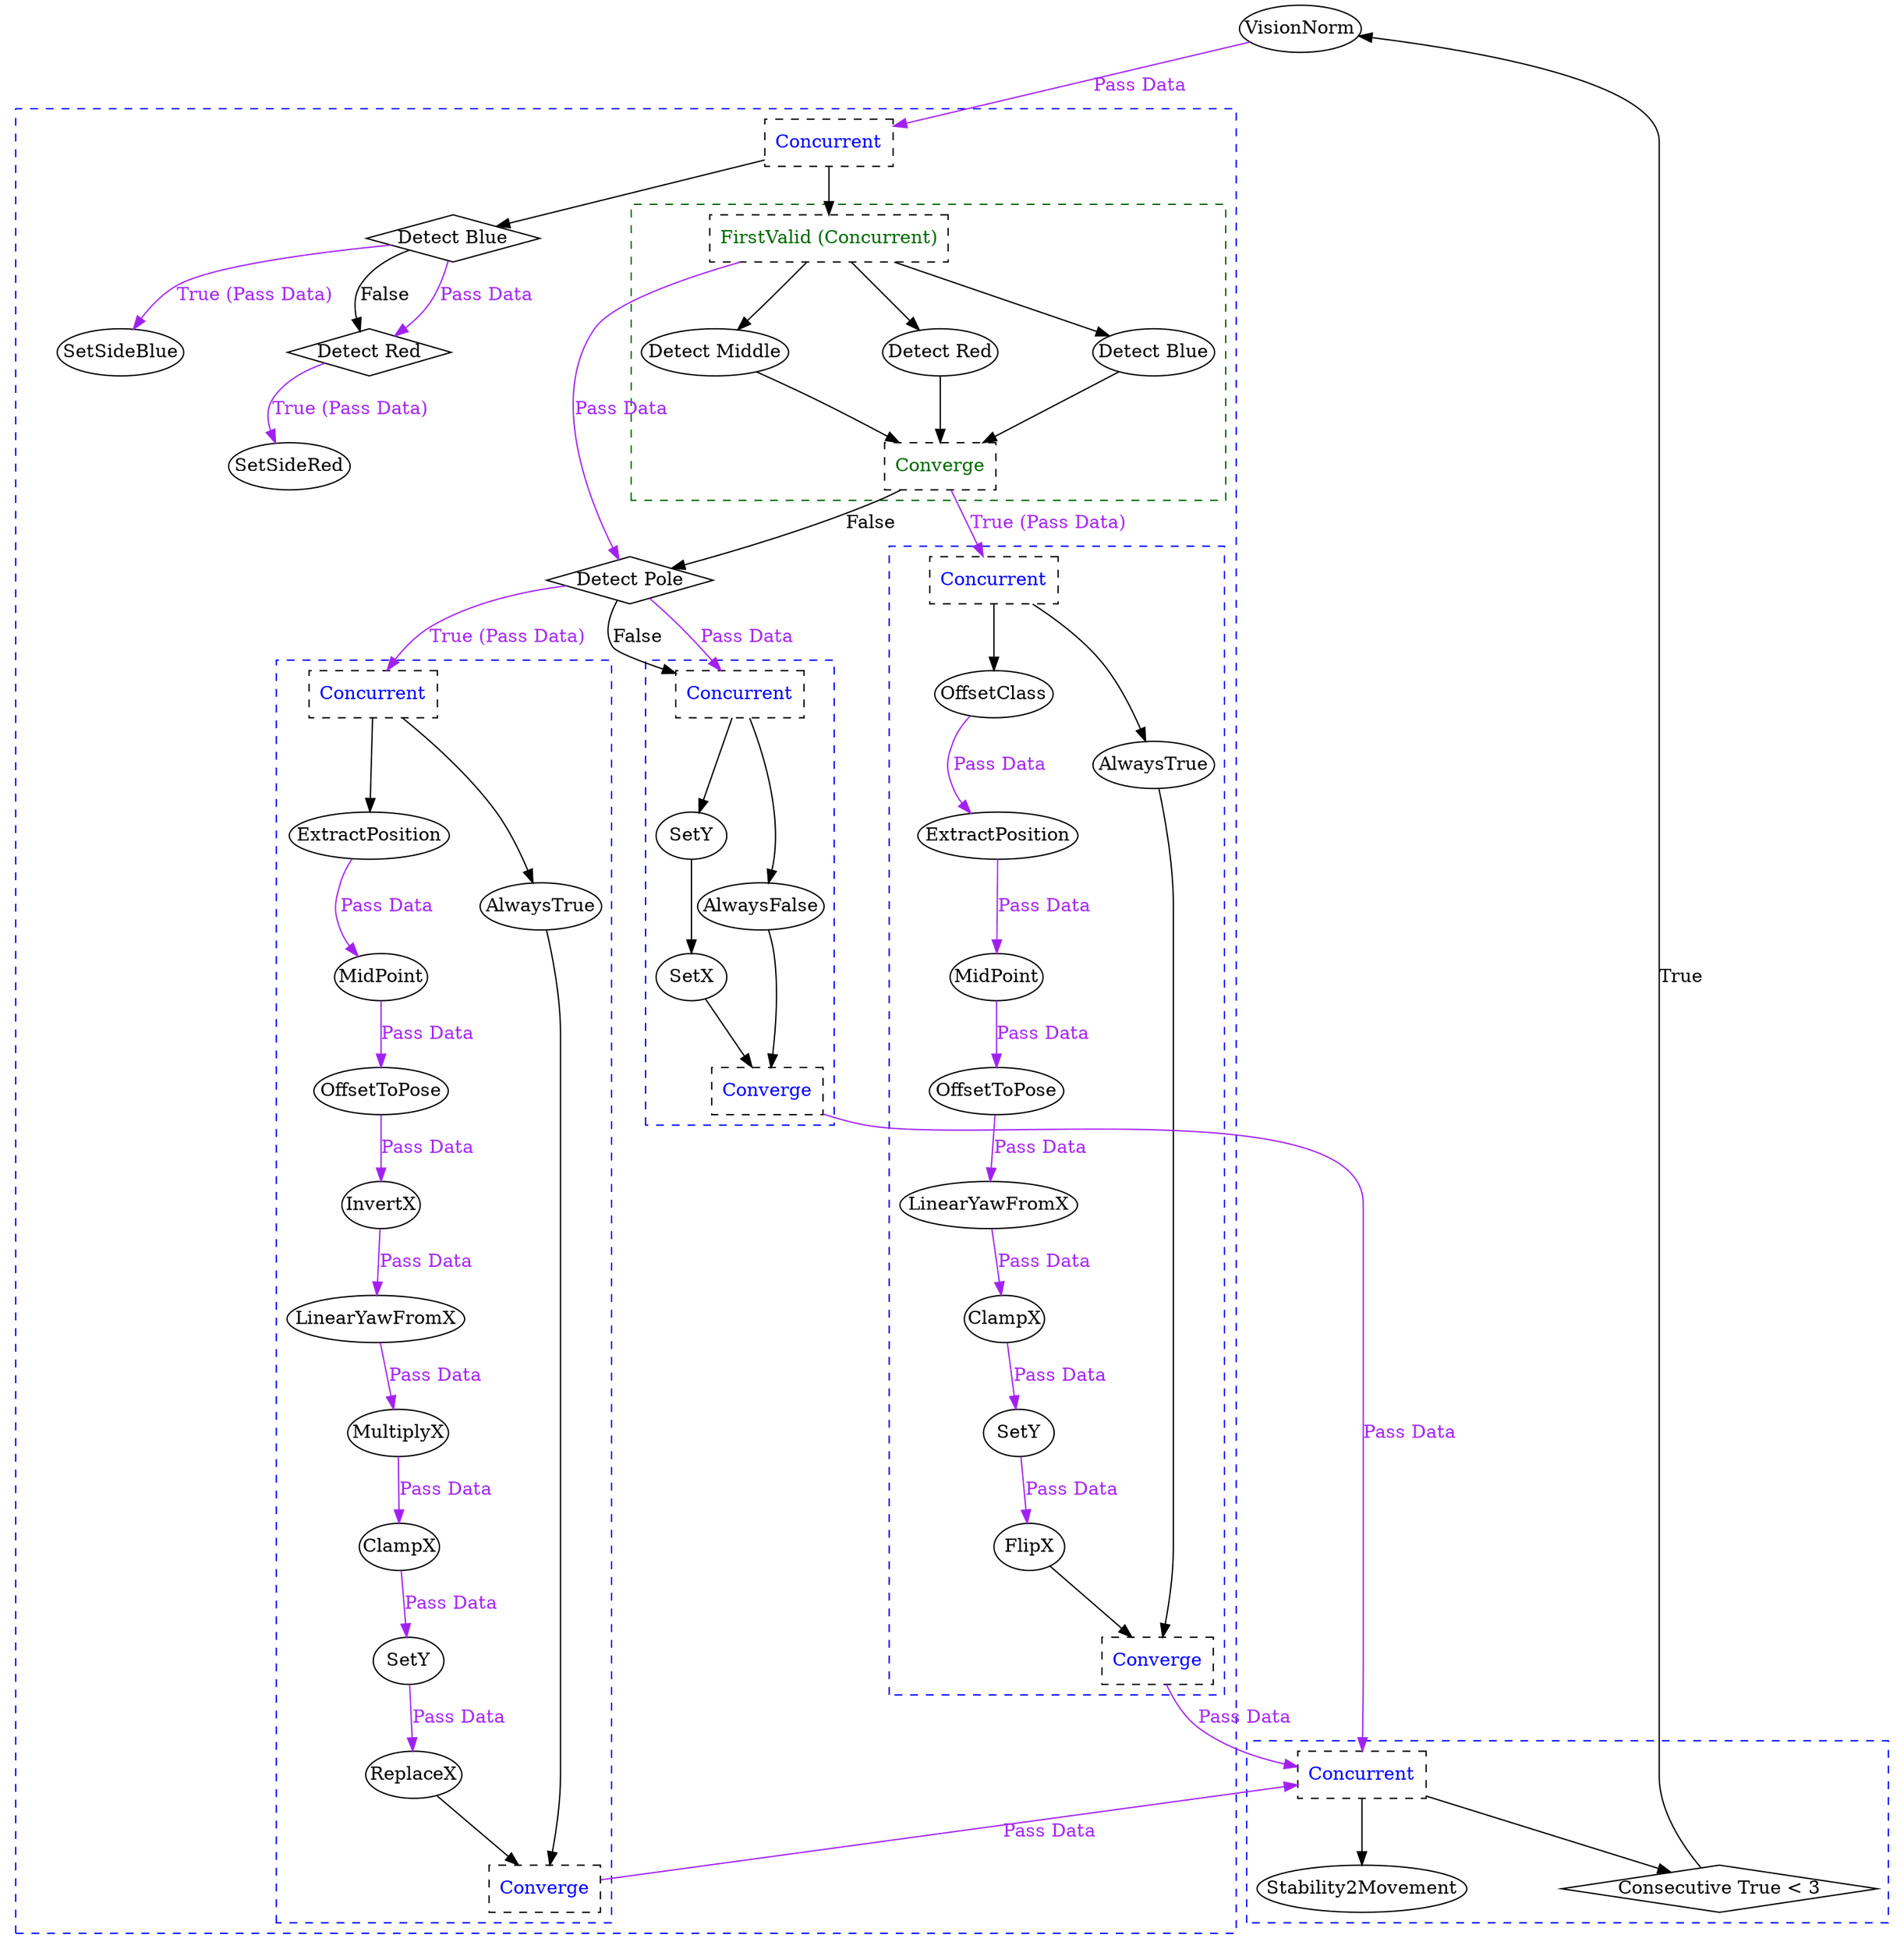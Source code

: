 digraph G {
	splines = true;
	nodesep = 1.0;
	bgcolor = "none"
	"0a2347ab-cd19-4975-b22e-df7bc1c40da9" [shape = diamond];
	subgraph "cluster_4207f94c-472d-42f4-a5f2-fa571595ef7b" {
		style = dashed;
		color = blue;
		"8474eb90-44c8-4305-97a5-d94c7c94c441" [shape = diamond];
		"9ec2ea11-a908-46fb-baf4-a3f2f68ef05a" [shape = diamond];
		"91321596-80cf-404a-b26a-e8f4e77fb9a1" [shape = diamond];
		"9e47bbd0-8e90-4ea4-89d0-bdbfe25f2348" [shape = diamond];
		subgraph "cluster_f58d701c-4e63-4486-b2aa-959d71616f0f" {
			style = dashed;
			color = blue;
			"67784691-d2f6-4693-a489-47080a2ee547" -> "2bea2afe-cca9-4a10-9967-ddfc97abe6f9" [color = purple, fontcolor = purple, label = "Pass Data"];
			"822d1df1-c306-46bb-a91a-3d7faca520ff" -> "67784691-d2f6-4693-a489-47080a2ee547" [color = purple, fontcolor = purple, label = "Pass Data"];
			"003bea0a-8d62-440e-9338-f7f4ba5f8e1b" -> "822d1df1-c306-46bb-a91a-3d7faca520ff" [color = purple, fontcolor = purple, label = "Pass Data"];
			"82255b5c-78ee-4796-814b-fa6ea3351ca7" -> "003bea0a-8d62-440e-9338-f7f4ba5f8e1b" [color = purple, fontcolor = purple, label = "Pass Data"];
			"35ff3cf7-27b9-434c-a07c-7a80baf8e2ae" -> "82255b5c-78ee-4796-814b-fa6ea3351ca7" [color = purple, fontcolor = purple, label = "Pass Data"];
			"62dcb630-973b-48de-a12e-362ea9eaf4b4" -> "35ff3cf7-27b9-434c-a07c-7a80baf8e2ae" [color = purple, fontcolor = purple, label = "Pass Data"];
			"248dbce5-ce73-410b-acc9-84c5f4eff09f" -> "62dcb630-973b-48de-a12e-362ea9eaf4b4" [color = purple, fontcolor = purple, label = "Pass Data"];
			"74fe1866-e5ae-45bd-bb15-537521c1cf5a" -> "248dbce5-ce73-410b-acc9-84c5f4eff09f";
			"74fe1866-e5ae-45bd-bb15-537521c1cf5a" -> "9c4a7fd0-12ef-492d-8dc7-d506a3e4c2e7";
			"2bea2afe-cca9-4a10-9967-ddfc97abe6f9" -> "f27a94af-f456-42c5-97f7-f1f4e929b69d";
			"9c4a7fd0-12ef-492d-8dc7-d506a3e4c2e7" -> "f27a94af-f456-42c5-97f7-f1f4e929b69d";
			"74fe1866-e5ae-45bd-bb15-537521c1cf5a" [label = "Concurrent", shape = box, fontcolor = blue, style = dashed];
			"248dbce5-ce73-410b-acc9-84c5f4eff09f" [label = "OffsetClass", margin = 0];
			"62dcb630-973b-48de-a12e-362ea9eaf4b4" [label = "ExtractPosition", margin = 0];
			"35ff3cf7-27b9-434c-a07c-7a80baf8e2ae" [label = "MidPoint", margin = 0];
			"82255b5c-78ee-4796-814b-fa6ea3351ca7" [label = "OffsetToPose", margin = 0];
			"003bea0a-8d62-440e-9338-f7f4ba5f8e1b" [label = "LinearYawFromX", margin = 0];
			"822d1df1-c306-46bb-a91a-3d7faca520ff" [label = "ClampX", margin = 0];
			"67784691-d2f6-4693-a489-47080a2ee547" [label = "SetY", margin = 0];
			"2bea2afe-cca9-4a10-9967-ddfc97abe6f9" [label = "FlipX", margin = 0];
			"9c4a7fd0-12ef-492d-8dc7-d506a3e4c2e7" [label = "AlwaysTrue", margin = 0];
			"f27a94af-f456-42c5-97f7-f1f4e929b69d" [label = "Converge", shape = box, fontcolor = blue, style = dashed];
		}
		
		subgraph "cluster_2242e3f0-612d-4f54-829e-ceebedc48ac3" {
			style = dashed;
			color = blue;
			"3cc4b936-02b3-4b36-9385-685fd9ff3465" -> "63bbfb6a-30ad-4c60-aade-347c8354b7ff" [color = purple, fontcolor = purple, label = "Pass Data"];
			"f436fc38-97ae-48c2-96ee-453c9eebc212" -> "3cc4b936-02b3-4b36-9385-685fd9ff3465" [color = purple, fontcolor = purple, label = "Pass Data"];
			"e25cfb46-9116-436e-a3dd-39e6357b05eb" -> "f436fc38-97ae-48c2-96ee-453c9eebc212" [color = purple, fontcolor = purple, label = "Pass Data"];
			"a657a0de-1f2c-4734-b4da-7ccd4cbd675d" -> "e25cfb46-9116-436e-a3dd-39e6357b05eb" [color = purple, fontcolor = purple, label = "Pass Data"];
			"acc2805e-5e28-4b06-b59e-efb8ced7d59a" -> "a657a0de-1f2c-4734-b4da-7ccd4cbd675d" [color = purple, fontcolor = purple, label = "Pass Data"];
			"e58e02fe-cc92-4eff-8ce8-e14a67345a64" -> "acc2805e-5e28-4b06-b59e-efb8ced7d59a" [color = purple, fontcolor = purple, label = "Pass Data"];
			"7b5b99e9-a213-4cc1-88e6-d425792bdb62" -> "e58e02fe-cc92-4eff-8ce8-e14a67345a64" [color = purple, fontcolor = purple, label = "Pass Data"];
			"33a914ce-790b-4275-b1f7-0e6e6ade787d" -> "7b5b99e9-a213-4cc1-88e6-d425792bdb62" [color = purple, fontcolor = purple, label = "Pass Data"];
			"a74cc137-4aaa-44bd-91b3-1425573a0d73" -> "33a914ce-790b-4275-b1f7-0e6e6ade787d";
			"a74cc137-4aaa-44bd-91b3-1425573a0d73" -> "84204cdf-7adc-4b1d-ac0a-7c7742554004";
			"63bbfb6a-30ad-4c60-aade-347c8354b7ff" -> "2b01b0ab-8316-48f7-809a-d2cc4c6e48e7";
			"84204cdf-7adc-4b1d-ac0a-7c7742554004" -> "2b01b0ab-8316-48f7-809a-d2cc4c6e48e7";
			"a74cc137-4aaa-44bd-91b3-1425573a0d73" [label = "Concurrent", shape = box, fontcolor = blue, style = dashed];
			"33a914ce-790b-4275-b1f7-0e6e6ade787d" [label = "ExtractPosition", margin = 0];
			"7b5b99e9-a213-4cc1-88e6-d425792bdb62" [label = "MidPoint", margin = 0];
			"e58e02fe-cc92-4eff-8ce8-e14a67345a64" [label = "OffsetToPose", margin = 0];
			"acc2805e-5e28-4b06-b59e-efb8ced7d59a" [label = "InvertX", margin = 0];
			"a657a0de-1f2c-4734-b4da-7ccd4cbd675d" [label = "LinearYawFromX", margin = 0];
			"e25cfb46-9116-436e-a3dd-39e6357b05eb" [label = "MultiplyX", margin = 0];
			"f436fc38-97ae-48c2-96ee-453c9eebc212" [label = "ClampX", margin = 0];
			"3cc4b936-02b3-4b36-9385-685fd9ff3465" [label = "SetY", margin = 0];
			"63bbfb6a-30ad-4c60-aade-347c8354b7ff" [label = "ReplaceX", margin = 0];
			"84204cdf-7adc-4b1d-ac0a-7c7742554004" [label = "AlwaysTrue", margin = 0];
			"2b01b0ab-8316-48f7-809a-d2cc4c6e48e7" [label = "Converge", shape = box, fontcolor = blue, style = dashed];
		}
		
		subgraph "cluster_0a9ee921-760c-4123-ac94-1e6b734f9554" {
			style = dashed;
			color = blue;
			"03b44999-0f12-4325-8461-9243a47aa040" -> "3be279b2-bfc5-443c-b73d-13d94960d93f" ;
			"218eaa8f-e5dd-4863-9a9e-401b351c005b" -> "03b44999-0f12-4325-8461-9243a47aa040";
			"218eaa8f-e5dd-4863-9a9e-401b351c005b" -> "010af989-ae04-43d2-9bfb-d12236c925ca";
			"3be279b2-bfc5-443c-b73d-13d94960d93f" -> "37cd4561-219e-4f73-b4d7-45c0edd5b8d5";
			"010af989-ae04-43d2-9bfb-d12236c925ca" -> "37cd4561-219e-4f73-b4d7-45c0edd5b8d5";
			"218eaa8f-e5dd-4863-9a9e-401b351c005b" [label = "Concurrent", shape = box, fontcolor = blue, style = dashed];
			"03b44999-0f12-4325-8461-9243a47aa040" [label = "SetY", margin = 0];
			"3be279b2-bfc5-443c-b73d-13d94960d93f" [label = "SetX", margin = 0];
			"010af989-ae04-43d2-9bfb-d12236c925ca" [label = "AlwaysFalse", margin = 0];
			"37cd4561-219e-4f73-b4d7-45c0edd5b8d5" [label = "Converge", shape = box, fontcolor = blue, style = dashed];
		}
		
		subgraph "cluster_8f4b7e2c-9801-497f-9d58-f8fabf7ffa33" {
			style = dashed;
			color = darkgreen;
			"f88dd376-46f0-44d2-910f-0a5546d8a66e" -> "75c91fd9-b800-4e98-8130-bd3e92a25582";
			"f88dd376-46f0-44d2-910f-0a5546d8a66e" -> "12a97283-db1e-4898-aa44-01fd93d09112";
			"f88dd376-46f0-44d2-910f-0a5546d8a66e" -> "60c6feb9-a33f-47bb-89fc-e7e1848d8a9d";
			"75c91fd9-b800-4e98-8130-bd3e92a25582" -> "9e47bbd0-8e90-4ea4-89d0-bdbfe25f2348";
			"12a97283-db1e-4898-aa44-01fd93d09112" -> "9e47bbd0-8e90-4ea4-89d0-bdbfe25f2348";
			"60c6feb9-a33f-47bb-89fc-e7e1848d8a9d" -> "9e47bbd0-8e90-4ea4-89d0-bdbfe25f2348";
			"f88dd376-46f0-44d2-910f-0a5546d8a66e" [label = "FirstValid (Concurrent)", shape = box, fontcolor = darkgreen, style = dashed];
			"75c91fd9-b800-4e98-8130-bd3e92a25582" [label = "Detect Blue", margin = 0];
			"12a97283-db1e-4898-aa44-01fd93d09112" [label = "Detect Middle", margin = 0];
			"60c6feb9-a33f-47bb-89fc-e7e1848d8a9d" [label = "Detect Red", margin = 0];
			"9e47bbd0-8e90-4ea4-89d0-bdbfe25f2348" [label = "Converge", shape = box, fontcolor = darkgreen, style = dashed];
		}
		
		"8474eb90-44c8-4305-97a5-d94c7c94c441" -> "c6432ac6-8554-4aa9-a894-ed72f85ad245" [color = purple, fontcolor = purple, label = "True (Pass Data)"];
		"9ec2ea11-a908-46fb-baf4-a3f2f68ef05a" -> "1bf28ce2-a5d6-41ba-8c41-0f254ea8da73" [color = purple, fontcolor = purple, label = "True (Pass Data)"];
		"9ec2ea11-a908-46fb-baf4-a3f2f68ef05a" -> "8474eb90-44c8-4305-97a5-d94c7c94c441" [label = "False"];
		"9ec2ea11-a908-46fb-baf4-a3f2f68ef05a" -> "8474eb90-44c8-4305-97a5-d94c7c94c441" [color = purple, fontcolor = purple, label = "Pass Data"];
		"91321596-80cf-404a-b26a-e8f4e77fb9a1" -> "a74cc137-4aaa-44bd-91b3-1425573a0d73" [color = purple, fontcolor = purple, label = "True (Pass Data)"];
		"91321596-80cf-404a-b26a-e8f4e77fb9a1" -> "218eaa8f-e5dd-4863-9a9e-401b351c005b" [label = "False"];
		"91321596-80cf-404a-b26a-e8f4e77fb9a1" -> "218eaa8f-e5dd-4863-9a9e-401b351c005b" [color = purple, fontcolor = purple, label = "Pass Data"];
		"9e47bbd0-8e90-4ea4-89d0-bdbfe25f2348" -> "74fe1866-e5ae-45bd-bb15-537521c1cf5a" [color = purple, fontcolor = purple, label = "True (Pass Data)"];
		"9e47bbd0-8e90-4ea4-89d0-bdbfe25f2348" -> "91321596-80cf-404a-b26a-e8f4e77fb9a1" [label = "False"];
		"f88dd376-46f0-44d2-910f-0a5546d8a66e" -> "91321596-80cf-404a-b26a-e8f4e77fb9a1" [color = purple, fontcolor = purple, label = "Pass Data"];
		"e420206b-6642-48fc-8697-edfa974bff46" -> "9ec2ea11-a908-46fb-baf4-a3f2f68ef05a";
		"e420206b-6642-48fc-8697-edfa974bff46" -> "f88dd376-46f0-44d2-910f-0a5546d8a66e";
		"e420206b-6642-48fc-8697-edfa974bff46" [label = "Concurrent", shape = box, fontcolor = blue, style = dashed];
		"1bf28ce2-a5d6-41ba-8c41-0f254ea8da73" [label = "SetSideBlue", margin = 0];
		"c6432ac6-8554-4aa9-a894-ed72f85ad245" [label = "SetSideRed", margin = 0];
		"8474eb90-44c8-4305-97a5-d94c7c94c441" [label = "Detect Red", margin = 0];
		"9ec2ea11-a908-46fb-baf4-a3f2f68ef05a" [label = "Detect Blue", margin = 0];
		"91321596-80cf-404a-b26a-e8f4e77fb9a1" [label = "Detect Pole", margin = 0];
	}
	
	subgraph "cluster_5f016d1c-1d77-484e-bb0e-5b86753ffdde" {
		style = dashed;
		color = blue;
		"f823d297-58ed-4a45-a1f2-2dcaac3886d5" -> "2a13f1e1-c5a3-48cd-8239-41647583d28b";
		"f823d297-58ed-4a45-a1f2-2dcaac3886d5" -> "0a2347ab-cd19-4975-b22e-df7bc1c40da9";
		"f823d297-58ed-4a45-a1f2-2dcaac3886d5" [label = "Concurrent", shape = box, fontcolor = blue, style = dashed];
		"2a13f1e1-c5a3-48cd-8239-41647583d28b" [label = "Stability2Movement", margin = 0];
		"0a2347ab-cd19-4975-b22e-df7bc1c40da9" [label = "Consecutive True < 3", margin = 0];
	}
	
	"f27a94af-f456-42c5-97f7-f1f4e929b69d" -> "f823d297-58ed-4a45-a1f2-2dcaac3886d5" [color = purple, fontcolor = purple, label = "Pass Data"];
	"2b01b0ab-8316-48f7-809a-d2cc4c6e48e7" -> "f823d297-58ed-4a45-a1f2-2dcaac3886d5" [color = purple, fontcolor = purple, label = "Pass Data"];
	"37cd4561-219e-4f73-b4d7-45c0edd5b8d5" -> "f823d297-58ed-4a45-a1f2-2dcaac3886d5" [color = purple, fontcolor = purple, label = "Pass Data"];
	"13a19764-660b-4009-a276-cb2ae2774672" -> "e420206b-6642-48fc-8697-edfa974bff46" [color = purple, fontcolor = purple, label = "Pass Data"];
	"0a2347ab-cd19-4975-b22e-df7bc1c40da9" -> "13a19764-660b-4009-a276-cb2ae2774672" [label = "True"];
	"13a19764-660b-4009-a276-cb2ae2774672" [label = "VisionNorm", margin = 0];
}
